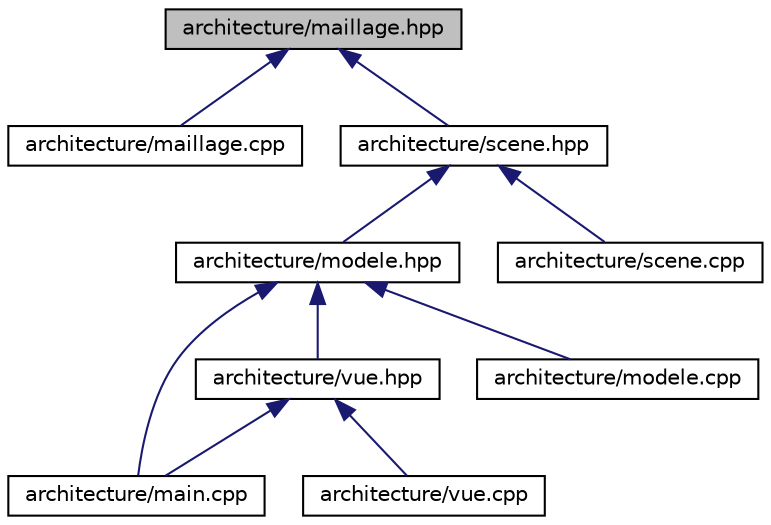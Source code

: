 digraph "architecture/maillage.hpp"
{
  edge [fontname="Helvetica",fontsize="10",labelfontname="Helvetica",labelfontsize="10"];
  node [fontname="Helvetica",fontsize="10",shape=record];
  Node1 [label="architecture/maillage.hpp",height=0.2,width=0.4,color="black", fillcolor="grey75", style="filled", fontcolor="black"];
  Node1 -> Node2 [dir="back",color="midnightblue",fontsize="10",style="solid",fontname="Helvetica"];
  Node2 [label="architecture/maillage.cpp",height=0.2,width=0.4,color="black", fillcolor="white", style="filled",URL="$maillage_8cpp.html"];
  Node1 -> Node3 [dir="back",color="midnightblue",fontsize="10",style="solid",fontname="Helvetica"];
  Node3 [label="architecture/scene.hpp",height=0.2,width=0.4,color="black", fillcolor="white", style="filled",URL="$scene_8hpp.html"];
  Node3 -> Node4 [dir="back",color="midnightblue",fontsize="10",style="solid",fontname="Helvetica"];
  Node4 [label="architecture/modele.hpp",height=0.2,width=0.4,color="black", fillcolor="white", style="filled",URL="$modele_8hpp.html"];
  Node4 -> Node5 [dir="back",color="midnightblue",fontsize="10",style="solid",fontname="Helvetica"];
  Node5 [label="architecture/main.cpp",height=0.2,width=0.4,color="black", fillcolor="white", style="filled",URL="$main_8cpp.html"];
  Node4 -> Node6 [dir="back",color="midnightblue",fontsize="10",style="solid",fontname="Helvetica"];
  Node6 [label="architecture/vue.hpp",height=0.2,width=0.4,color="black", fillcolor="white", style="filled",URL="$vue_8hpp.html",tooltip="Classe de gestion de l&#39;affichage. "];
  Node6 -> Node5 [dir="back",color="midnightblue",fontsize="10",style="solid",fontname="Helvetica"];
  Node6 -> Node7 [dir="back",color="midnightblue",fontsize="10",style="solid",fontname="Helvetica"];
  Node7 [label="architecture/vue.cpp",height=0.2,width=0.4,color="black", fillcolor="white", style="filled",URL="$vue_8cpp.html",tooltip="Classe de gestion de l&#39;affichage. "];
  Node4 -> Node8 [dir="back",color="midnightblue",fontsize="10",style="solid",fontname="Helvetica"];
  Node8 [label="architecture/modele.cpp",height=0.2,width=0.4,color="black", fillcolor="white", style="filled",URL="$modele_8cpp.html"];
  Node3 -> Node9 [dir="back",color="midnightblue",fontsize="10",style="solid",fontname="Helvetica"];
  Node9 [label="architecture/scene.cpp",height=0.2,width=0.4,color="black", fillcolor="white", style="filled",URL="$scene_8cpp.html"];
}
